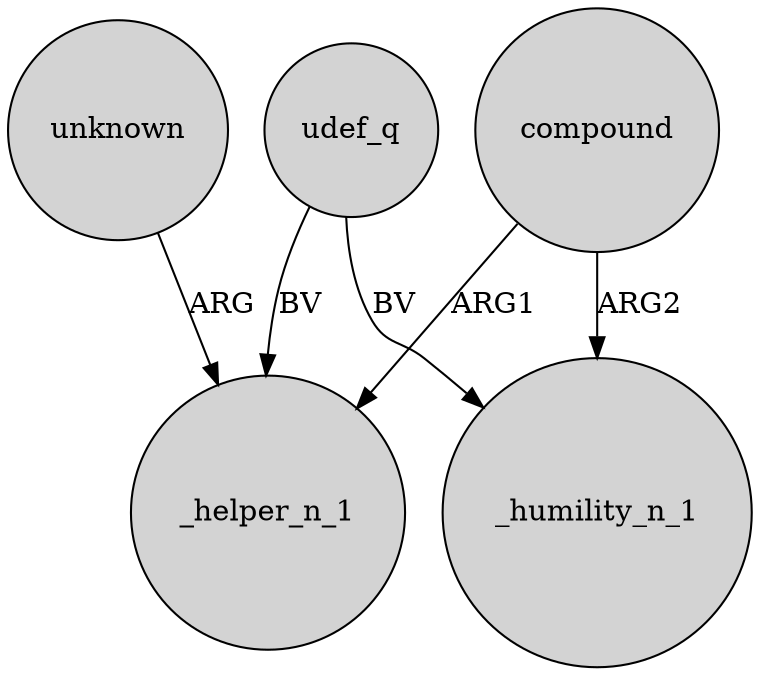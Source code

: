 digraph {
	node [shape=circle style=filled]
	compound -> _humility_n_1 [label=ARG2]
	compound -> _helper_n_1 [label=ARG1]
	unknown -> _helper_n_1 [label=ARG]
	udef_q -> _humility_n_1 [label=BV]
	udef_q -> _helper_n_1 [label=BV]
}
